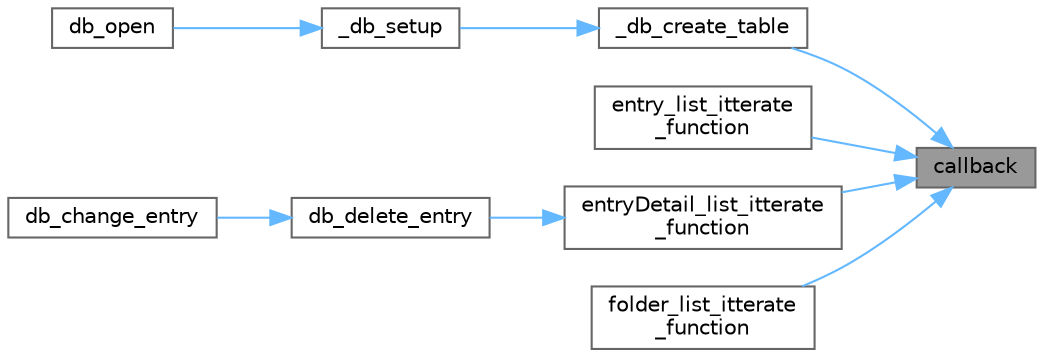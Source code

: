 digraph "callback"
{
 // LATEX_PDF_SIZE
  bgcolor="transparent";
  edge [fontname=Helvetica,fontsize=10,labelfontname=Helvetica,labelfontsize=10];
  node [fontname=Helvetica,fontsize=10,shape=box,height=0.2,width=0.4];
  rankdir="RL";
  Node1 [id="Node000001",label="callback",height=0.2,width=0.4,color="gray40", fillcolor="grey60", style="filled", fontcolor="black",tooltip=" "];
  Node1 -> Node2 [id="edge1_Node000001_Node000002",dir="back",color="steelblue1",style="solid",tooltip=" "];
  Node2 [id="Node000002",label="_db_create_table",height=0.2,width=0.4,color="grey40", fillcolor="white", style="filled",URL="$db__manager_8c.html#a27d7ae2f91fe9eab048c401a30f3954f",tooltip="Creates a table in the database. For internal use."];
  Node2 -> Node3 [id="edge2_Node000002_Node000003",dir="back",color="steelblue1",style="solid",tooltip=" "];
  Node3 [id="Node000003",label="_db_setup",height=0.2,width=0.4,color="grey40", fillcolor="white", style="filled",URL="$db__manager_8c.html#a14c52d471dcea73205f58108b05f79be",tooltip="Sets up the initial database schema. For internal use."];
  Node3 -> Node4 [id="edge3_Node000003_Node000004",dir="back",color="steelblue1",style="solid",tooltip=" "];
  Node4 [id="Node000004",label="db_open",height=0.2,width=0.4,color="grey40", fillcolor="white", style="filled",URL="$db__manager_8c.html#a3a9d473f8758bb940884b65a067fe33e",tooltip="Opens a database connection with a password."];
  Node1 -> Node5 [id="edge4_Node000001_Node000005",dir="back",color="steelblue1",style="solid",tooltip=" "];
  Node5 [id="Node000005",label="entry_list_itterate\l_function",height=0.2,width=0.4,color="grey40", fillcolor="white", style="filled",URL="$entry_8c.html#abeb865a255dbf56cf82b0bf645b42d33",tooltip=" "];
  Node1 -> Node6 [id="edge5_Node000001_Node000006",dir="back",color="steelblue1",style="solid",tooltip=" "];
  Node6 [id="Node000006",label="entryDetail_list_itterate\l_function",height=0.2,width=0.4,color="grey40", fillcolor="white", style="filled",URL="$entry_8c.html#ab1b4472642be16440d29bbcbf55ac457",tooltip="Iterates over the entry detail list and applies a callback function."];
  Node6 -> Node7 [id="edge6_Node000006_Node000007",dir="back",color="steelblue1",style="solid",tooltip=" "];
  Node7 [id="Node000007",label="db_delete_entry",height=0.2,width=0.4,color="grey40", fillcolor="white", style="filled",URL="$db__manager_8c.html#a726ed3755008e6be0d44228abb850469",tooltip="Deletes an entry from the database."];
  Node7 -> Node8 [id="edge7_Node000007_Node000008",dir="back",color="steelblue1",style="solid",tooltip=" "];
  Node8 [id="Node000008",label="db_change_entry",height=0.2,width=0.4,color="grey40", fillcolor="white", style="filled",URL="$db__manager_8c.html#ab0c43fd7714cf7f5faddbc71d1066240",tooltip="Updates an existing entry in the database."];
  Node1 -> Node9 [id="edge8_Node000001_Node000009",dir="back",color="steelblue1",style="solid",tooltip=" "];
  Node9 [id="Node000009",label="folder_list_itterate\l_function",height=0.2,width=0.4,color="grey40", fillcolor="white", style="filled",URL="$entry_8c.html#aa8c0dfaaa74aa8e50adfba9ceac70d78",tooltip="Iterates over the folder list and applies a callback function."];
}
